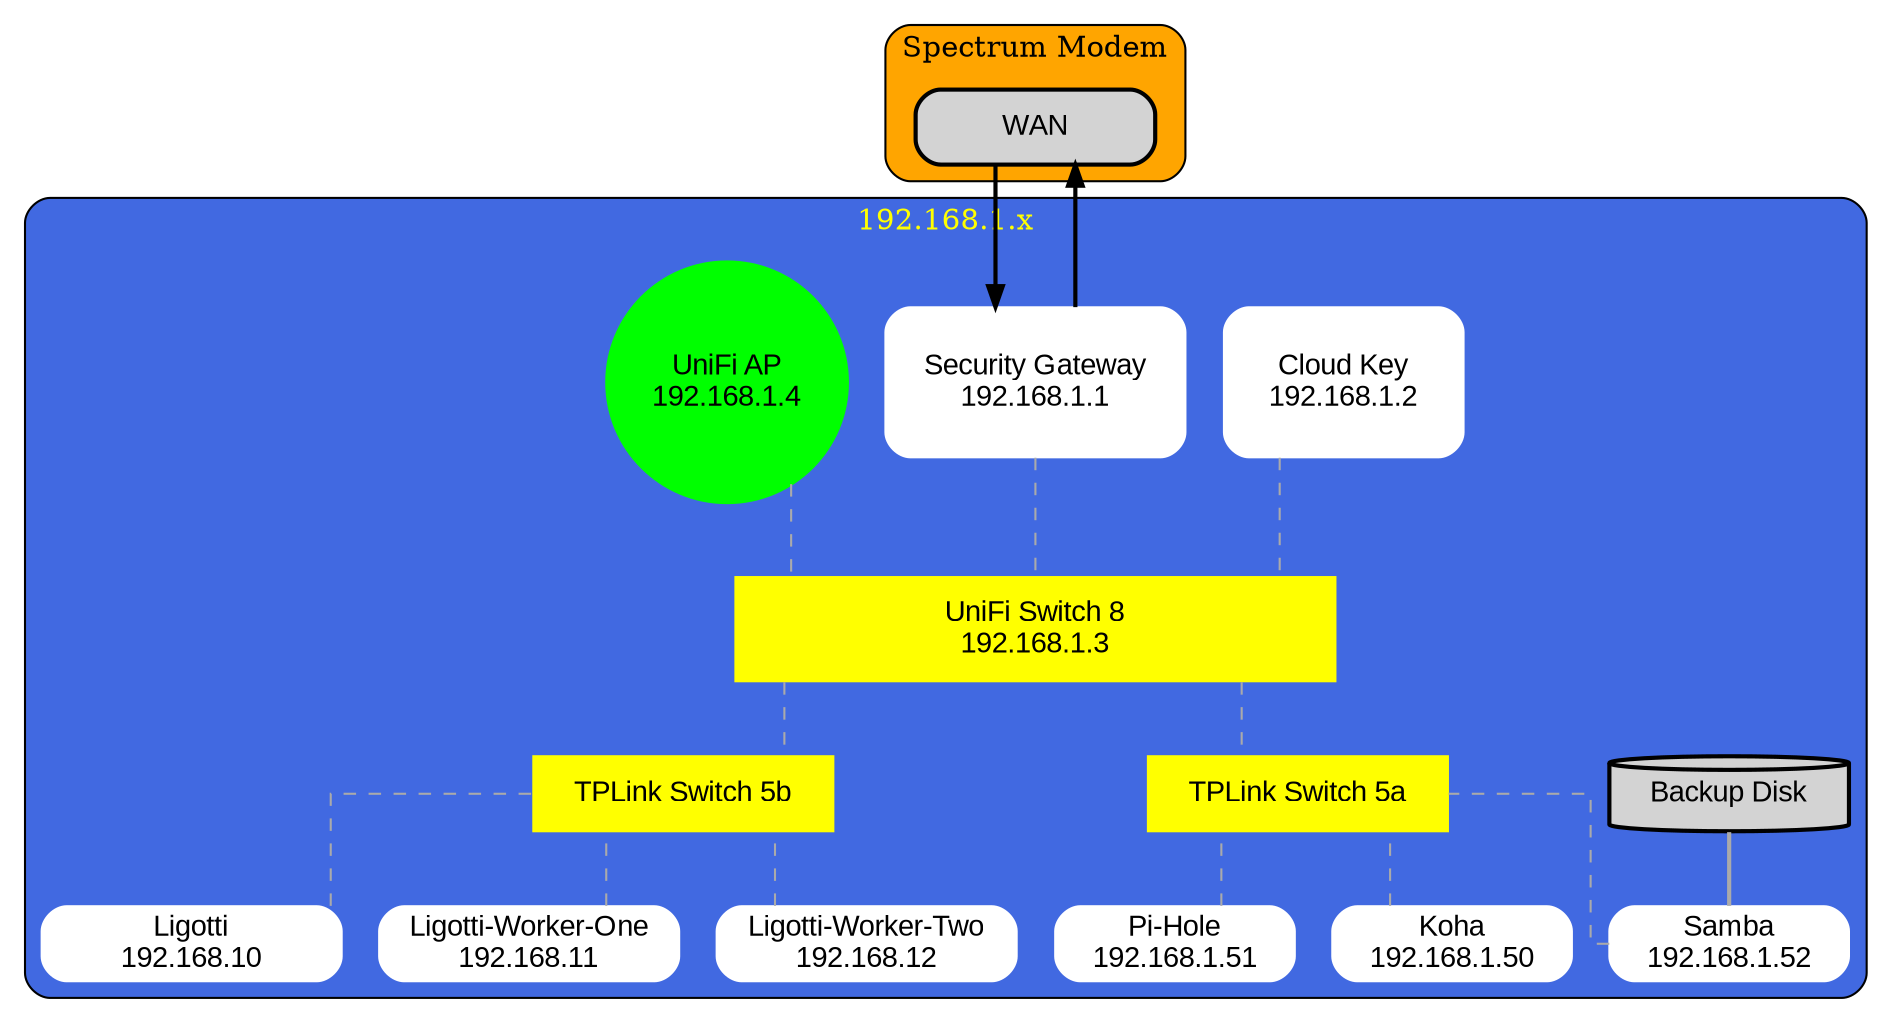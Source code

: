 strict digraph ZoladzLabNetwork
{
  rankdir=TB;  // graph orientation
  splines=ortho;
  compound=true;
  node  [style="rounded,filled,bold", shape=box, fixedsize=true, width=1.6, fontname="Arial"];

// UTILITY ARCHIVE
// invisible1[style="invis"];
// { rank=same; "unknown"; invisible1; invisible2; }
// https://dreampuf.github.io/GraphvizOnline


// Graph Clusters
// ------------------------------------
  subgraph clusterISP { label="Spectrum Modem"; style="rounded"; bgcolor="orange";
    "WAN"
    }

// ------------------------------
// 192.168.1.x  -- Private Subnet
// ------------------------------
  subgraph clusterNetwork { label="192.168.1.x"; style="rounded"; bgcolor="royalblue"; fontcolor="yellow"; fontsize="14";

    // -----
    // Nodes
    // -----

    // PiHole
    "Pihole" [style="rounded,filled", label="Pi-Hole\n192.168.1.51", color="white", fontcolor="black"]

    //Koha ILS (Dell Laptop)
    "Koha" [style="rounded,filled", label="Koha\n192.168.1.50", color="white", fontcolor="black"]

    //UniFi Cloud Key Plus 2
    "Cloud Key" [style="rounded,filled", label="Cloud Key\n192.168.1.2", color="white", fontcolor="black", height="1"]

    //UniFi Security Gateway
    "Security Gateway" [style="rounded,filled", label="Security Gateway\n192.168.1.1", color="white", fontcolor="black", width="2", height="1"]

    // Samba Backups (Time Machine)
    "Samba" [style="rounded,filled", label="Samba\n192.168.1.52", color="white", fontcolor="black"]
    "Backup Disk" [shape=cylinder];

    // Ligotti - Raspberry Pi 4, Model B, Distributed Compute Cluster
    "Ligotti" [style="rounded,filled", label="Ligotti\n192.168.10", color="white", fontcolor="black", width="2"]
    "Ligotti-Worker-One" [style="rounded,filled", label="Ligotti-Worker-One\n192.168.11", color="white", fontcolor="black", width="2"]
    "Ligotti-Worker-Two" [style="rounded,filled", label="Ligotti-Worker-Two\n192.168.12", color="white", fontcolor="black", width="2"]


    // --------
    // Switches
    // --------
    "TPLink Switch 5a" [style="box,filled", color="yellow", fontcolor="black", width="2"]
    "TPLink Switch 5b" [style="box,filled", color="yellow", fontcolor="black", width="2"]
    "UniFi Switch 8" [style="box,filled", label="UniFi Switch 8\n192.168.1.3", color="yellow", fontcolor="black", width="4", height=".7"]


    // -------------
    // Access Points
    // -------------
    "UniFi AP" [shape="circle", label="UniFi AP\n192.168.1.4", color="green"]

    // -------------------------
    // Graph: Visual Orientation
    // -------------------------
    // INVISIBLE NODES
    "inv1" [style="invis"]
    // RANK
    { rank=max; "Samba", "Koha", "Pihole" }
    { rank=min; "Security Gateway", "WAN" }
    { rank=same; "UniFi AP", "Cloud Key" }
    { rank=same; "UniFi Switch 8" }
    { rank=max; "Ligotti", "Ligotti-Worker-One", "Ligotti-Worker-Two" }
    { rank=same; "TPLink Switch 5a", "TPLink Switch 5b" }


  }

    // ---------
    // DHCP Pool
    // ---------
    // subgraph clusterDHCPpool { label="DHCP Pool\n192.168.1.x"; style="rounded"; bgcolor="white"; fontcolor="black";
    //    DCHP [style=box, shape=plaintext, label="PS4\niPads\niPhones\nSamsung TV\nMacBooks\nApple TV\nApple Watch", height=2];
    // }



// EDGES
// ------------------------------------

  // ----------
  // Bold Edges
  // ----------
  edge  [style=bold, fontname="Arial", weight=100]
    "WAN" -> "Security Gateway";
    "Security Gateway" -> "WAN";

  // ------------
  // Dotted Edges
  // ------------
  edge [color="#aaaaaa", weight=1]
     "UniFi AP" -> "UniFi Switch 8" [style="dashed", arrowhead=both];
     "Cloud Key" -> "UniFi Switch 8" [style="dashed", arrowhead=none];
     "UniFi Switch 8" -> "TPLink Switch 5a" [style="dashed", arrowhead=none];
     "Koha" -> "TPLink Switch 5a" [style="dashed", arrowhead=none];
     "Pihole" -> "TPLink Switch 5a" [style="dashed", arrowhead=none];
     "Samba" -> "TPLink Switch 5a" [style="dashed", arrowhead=none];
     "Security Gateway" -> "UniFi Switch 8" [style="dashed", arrowhead=none];
     "UniFi Switch 8" -> "TPLink Switch 5b" [style="dashed", arrowhead=none];
     "Ligotti" -> "TPLink Switch 5b" [style="dashed", arrowhead=none];
     "Ligotti-Worker-One" -> "TPLink Switch 5b" [style="dashed", arrowhead=none];
     "Ligotti-Worker-Two" -> "TPLink Switch 5b" [style="dashed", arrowhead=none];

  // ----------
  // Thin Edges
  // ----------
  edge  [color="#aaaaaa", weight=1]
    "Samba" -> "Backup Disk" [arrowhead=none];
}
